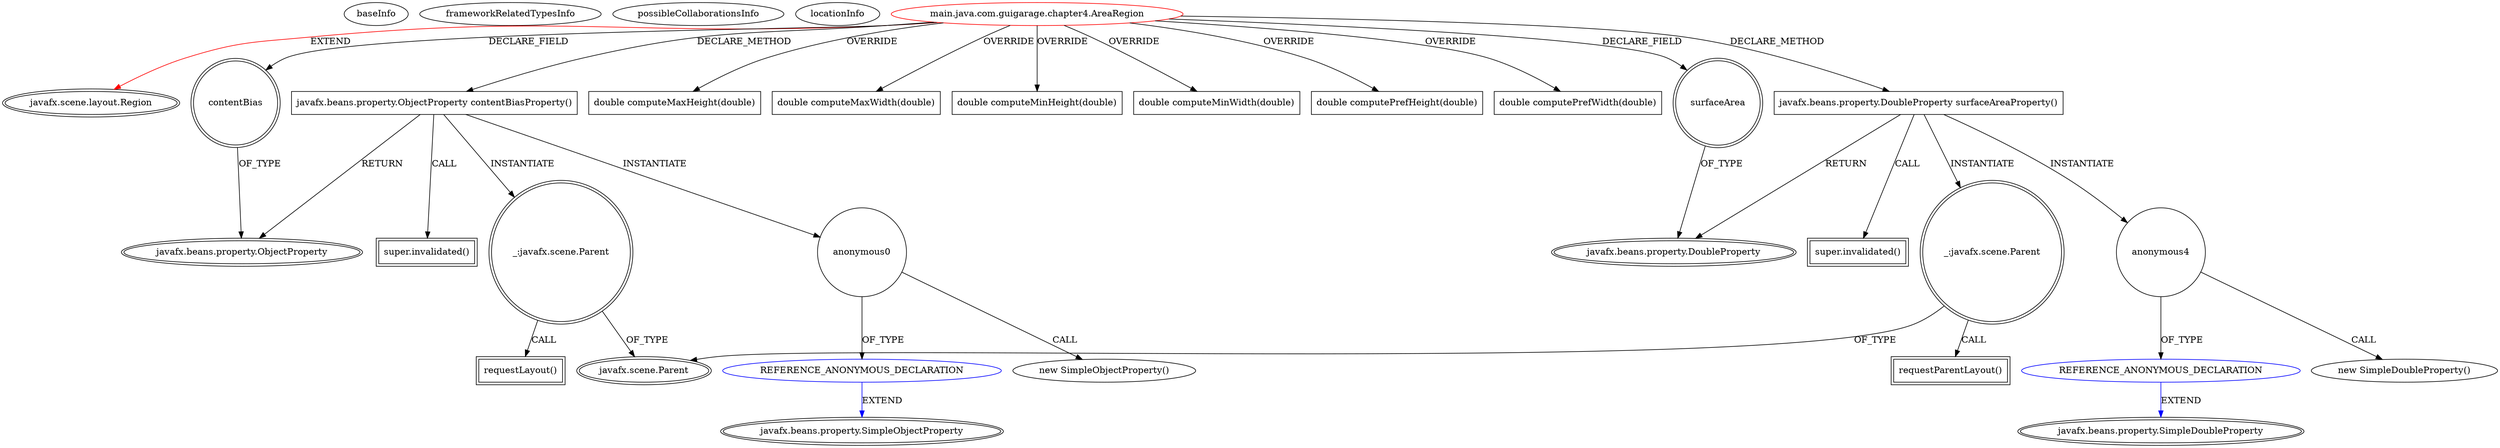 digraph {
baseInfo[graphId=2850,category="extension_graph",isAnonymous=false,possibleRelation=true]
frameworkRelatedTypesInfo[0="javafx.scene.layout.Region"]
possibleCollaborationsInfo[0="2850~CLIENT_METHOD_DECLARATION-INSTANTIATION-~javafx.scene.layout.Region ~javafx.beans.property.SimpleDoubleProperty ~false~true",1="2850~CLIENT_METHOD_DECLARATION-INSTANTIATION-~javafx.scene.layout.Region ~javafx.beans.property.SimpleObjectProperty ~false~true"]
locationInfo[projectName="guigarage-mastering-javafx-controls",filePath="/guigarage-mastering-javafx-controls/mastering-javafx-controls-master/src/main/java/com/guigarage/chapter4/AreaRegion.java",contextSignature="AreaRegion",graphId="2850"]
0[label="main.java.com.guigarage.chapter4.AreaRegion",vertexType="ROOT_CLIENT_CLASS_DECLARATION",isFrameworkType=false,color=red]
1[label="javafx.scene.layout.Region",vertexType="FRAMEWORK_CLASS_TYPE",isFrameworkType=true,peripheries=2]
2[label="contentBias",vertexType="FIELD_DECLARATION",isFrameworkType=true,peripheries=2,shape=circle]
3[label="javafx.beans.property.ObjectProperty",vertexType="FRAMEWORK_CLASS_TYPE",isFrameworkType=true,peripheries=2]
4[label="surfaceArea",vertexType="FIELD_DECLARATION",isFrameworkType=true,peripheries=2,shape=circle]
5[label="javafx.beans.property.DoubleProperty",vertexType="FRAMEWORK_CLASS_TYPE",isFrameworkType=true,peripheries=2]
6[label="double computeMaxHeight(double)",vertexType="OVERRIDING_METHOD_DECLARATION",isFrameworkType=false,shape=box]
7[label="double computeMaxWidth(double)",vertexType="OVERRIDING_METHOD_DECLARATION",isFrameworkType=false,shape=box]
8[label="double computeMinHeight(double)",vertexType="OVERRIDING_METHOD_DECLARATION",isFrameworkType=false,shape=box]
9[label="double computeMinWidth(double)",vertexType="OVERRIDING_METHOD_DECLARATION",isFrameworkType=false,shape=box]
10[label="double computePrefHeight(double)",vertexType="OVERRIDING_METHOD_DECLARATION",isFrameworkType=false,shape=box]
11[label="double computePrefWidth(double)",vertexType="OVERRIDING_METHOD_DECLARATION",isFrameworkType=false,shape=box]
12[label="javafx.beans.property.ObjectProperty contentBiasProperty()",vertexType="CLIENT_METHOD_DECLARATION",isFrameworkType=false,shape=box]
15[label="anonymous0",vertexType="VARIABLE_EXPRESION",isFrameworkType=false,shape=circle]
16[label="REFERENCE_ANONYMOUS_DECLARATION",vertexType="REFERENCE_ANONYMOUS_DECLARATION",isFrameworkType=false,color=blue]
17[label="javafx.beans.property.SimpleObjectProperty",vertexType="FRAMEWORK_CLASS_TYPE",isFrameworkType=true,peripheries=2]
14[label="new SimpleObjectProperty()",vertexType="CONSTRUCTOR_CALL",isFrameworkType=false]
18[label="super.invalidated()",vertexType="SUPER_CALL",isFrameworkType=true,peripheries=2,shape=box]
19[label="_:javafx.scene.Parent",vertexType="VARIABLE_EXPRESION",isFrameworkType=true,peripheries=2,shape=circle]
21[label="javafx.scene.Parent",vertexType="FRAMEWORK_CLASS_TYPE",isFrameworkType=true,peripheries=2]
20[label="requestLayout()",vertexType="INSIDE_CALL",isFrameworkType=true,peripheries=2,shape=box]
33[label="javafx.beans.property.DoubleProperty surfaceAreaProperty()",vertexType="CLIENT_METHOD_DECLARATION",isFrameworkType=false,shape=box]
36[label="anonymous4",vertexType="VARIABLE_EXPRESION",isFrameworkType=false,shape=circle]
37[label="REFERENCE_ANONYMOUS_DECLARATION",vertexType="REFERENCE_ANONYMOUS_DECLARATION",isFrameworkType=false,color=blue]
38[label="javafx.beans.property.SimpleDoubleProperty",vertexType="FRAMEWORK_CLASS_TYPE",isFrameworkType=true,peripheries=2]
35[label="new SimpleDoubleProperty()",vertexType="CONSTRUCTOR_CALL",isFrameworkType=false]
39[label="super.invalidated()",vertexType="SUPER_CALL",isFrameworkType=true,peripheries=2,shape=box]
40[label="_:javafx.scene.Parent",vertexType="VARIABLE_EXPRESION",isFrameworkType=true,peripheries=2,shape=circle]
41[label="requestParentLayout()",vertexType="INSIDE_CALL",isFrameworkType=true,peripheries=2,shape=box]
0->1[label="EXTEND",color=red]
0->2[label="DECLARE_FIELD"]
2->3[label="OF_TYPE"]
0->4[label="DECLARE_FIELD"]
4->5[label="OF_TYPE"]
0->6[label="OVERRIDE"]
0->7[label="OVERRIDE"]
0->8[label="OVERRIDE"]
0->9[label="OVERRIDE"]
0->10[label="OVERRIDE"]
0->11[label="OVERRIDE"]
0->12[label="DECLARE_METHOD"]
12->3[label="RETURN"]
12->15[label="INSTANTIATE"]
16->17[label="EXTEND",color=blue]
15->16[label="OF_TYPE"]
15->14[label="CALL"]
12->18[label="CALL"]
12->19[label="INSTANTIATE"]
19->21[label="OF_TYPE"]
19->20[label="CALL"]
0->33[label="DECLARE_METHOD"]
33->5[label="RETURN"]
33->36[label="INSTANTIATE"]
37->38[label="EXTEND",color=blue]
36->37[label="OF_TYPE"]
36->35[label="CALL"]
33->39[label="CALL"]
33->40[label="INSTANTIATE"]
40->21[label="OF_TYPE"]
40->41[label="CALL"]
}
